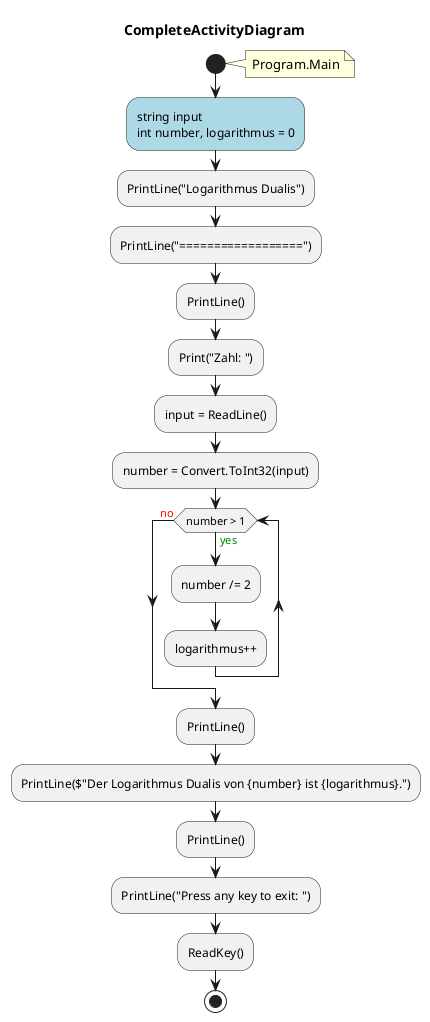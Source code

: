 @startuml CompleteActivityDiagram
title CompleteActivityDiagram
start
note right:  Program.Main
#LightBlue:string input
int number, logarithmus = 0;
:PrintLine("Logarithmus Dualis");
:PrintLine("==================");
:PrintLine();
:Print("Zahl: ");
:input = ReadLine();
:number = Convert.ToInt32(input);
while (number > 1) is (<color:green>yes)
    :number /= 2;
    :logarithmus++;
endwhile (<color:red>no)
:PrintLine();
:PrintLine($"Der Logarithmus Dualis von {number} ist {logarithmus}.");
:PrintLine();
:PrintLine("Press any key to exit: ");
:ReadKey();
stop
@enduml
